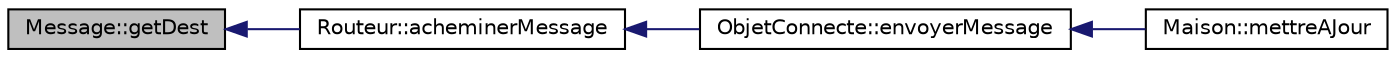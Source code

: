digraph "Message::getDest"
{
  bgcolor="transparent";
  edge [fontname="Helvetica",fontsize="10",labelfontname="Helvetica",labelfontsize="10"];
  node [fontname="Helvetica",fontsize="10",shape=record];
  rankdir="LR";
  Node1 [label="Message::getDest",height=0.2,width=0.4,color="black", fillcolor="grey75", style="filled", fontcolor="black"];
  Node1 -> Node2 [dir="back",color="midnightblue",fontsize="10",style="solid",fontname="Helvetica"];
  Node2 [label="Routeur::acheminerMessage",height=0.2,width=0.4,color="black",URL="$class_routeur.html#a2d4f2f4b9a5f29f7c62240c2ce9393ad",tooltip="Achemine le message, affiche aussi si le message a été acheminé de qui vers qui  message Le message à..."];
  Node2 -> Node3 [dir="back",color="midnightblue",fontsize="10",style="solid",fontname="Helvetica"];
  Node3 [label="ObjetConnecte::envoyerMessage",height=0.2,width=0.4,color="black",URL="$class_objet_connecte.html#a542d1009c29f9e634b7c7d467051704b",tooltip="Envoie un message. "];
  Node3 -> Node4 [dir="back",color="midnightblue",fontsize="10",style="solid",fontname="Helvetica"];
  Node4 [label="Maison::mettreAJour",height=0.2,width=0.4,color="black",URL="$class_maison.html#aa272f9ae2e68a080bb2217e6c82966c5"];
}
